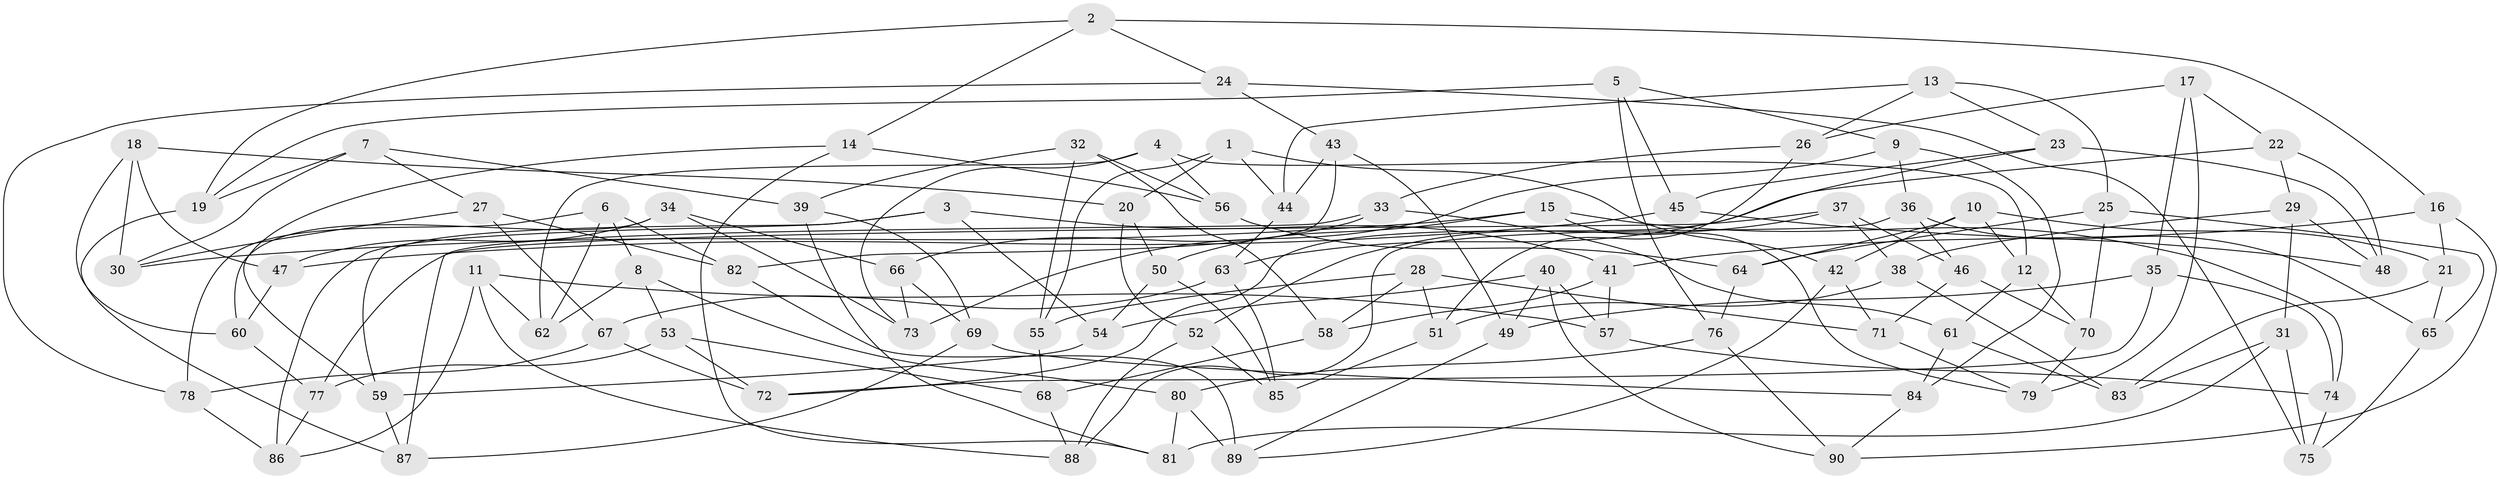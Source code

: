 // Generated by graph-tools (version 1.1) at 2025/16/03/09/25 04:16:31]
// undirected, 90 vertices, 180 edges
graph export_dot {
graph [start="1"]
  node [color=gray90,style=filled];
  1;
  2;
  3;
  4;
  5;
  6;
  7;
  8;
  9;
  10;
  11;
  12;
  13;
  14;
  15;
  16;
  17;
  18;
  19;
  20;
  21;
  22;
  23;
  24;
  25;
  26;
  27;
  28;
  29;
  30;
  31;
  32;
  33;
  34;
  35;
  36;
  37;
  38;
  39;
  40;
  41;
  42;
  43;
  44;
  45;
  46;
  47;
  48;
  49;
  50;
  51;
  52;
  53;
  54;
  55;
  56;
  57;
  58;
  59;
  60;
  61;
  62;
  63;
  64;
  65;
  66;
  67;
  68;
  69;
  70;
  71;
  72;
  73;
  74;
  75;
  76;
  77;
  78;
  79;
  80;
  81;
  82;
  83;
  84;
  85;
  86;
  87;
  88;
  89;
  90;
  1 -- 44;
  1 -- 55;
  1 -- 20;
  1 -- 42;
  2 -- 19;
  2 -- 14;
  2 -- 24;
  2 -- 16;
  3 -- 41;
  3 -- 54;
  3 -- 59;
  3 -- 86;
  4 -- 56;
  4 -- 12;
  4 -- 73;
  4 -- 62;
  5 -- 45;
  5 -- 9;
  5 -- 19;
  5 -- 76;
  6 -- 78;
  6 -- 62;
  6 -- 82;
  6 -- 8;
  7 -- 30;
  7 -- 27;
  7 -- 19;
  7 -- 39;
  8 -- 62;
  8 -- 53;
  8 -- 80;
  9 -- 84;
  9 -- 73;
  9 -- 36;
  10 -- 21;
  10 -- 12;
  10 -- 42;
  10 -- 64;
  11 -- 88;
  11 -- 86;
  11 -- 57;
  11 -- 62;
  12 -- 70;
  12 -- 61;
  13 -- 44;
  13 -- 23;
  13 -- 25;
  13 -- 26;
  14 -- 56;
  14 -- 81;
  14 -- 59;
  15 -- 79;
  15 -- 50;
  15 -- 30;
  15 -- 74;
  16 -- 21;
  16 -- 41;
  16 -- 90;
  17 -- 79;
  17 -- 22;
  17 -- 26;
  17 -- 35;
  18 -- 47;
  18 -- 30;
  18 -- 60;
  18 -- 20;
  19 -- 87;
  20 -- 50;
  20 -- 52;
  21 -- 65;
  21 -- 83;
  22 -- 48;
  22 -- 63;
  22 -- 29;
  23 -- 72;
  23 -- 48;
  23 -- 45;
  24 -- 43;
  24 -- 75;
  24 -- 78;
  25 -- 70;
  25 -- 65;
  25 -- 64;
  26 -- 51;
  26 -- 33;
  27 -- 67;
  27 -- 30;
  27 -- 82;
  28 -- 51;
  28 -- 71;
  28 -- 55;
  28 -- 58;
  29 -- 38;
  29 -- 31;
  29 -- 48;
  31 -- 83;
  31 -- 81;
  31 -- 75;
  32 -- 56;
  32 -- 39;
  32 -- 58;
  32 -- 55;
  33 -- 61;
  33 -- 87;
  33 -- 66;
  34 -- 73;
  34 -- 47;
  34 -- 60;
  34 -- 66;
  35 -- 72;
  35 -- 49;
  35 -- 74;
  36 -- 46;
  36 -- 65;
  36 -- 88;
  37 -- 52;
  37 -- 38;
  37 -- 46;
  37 -- 77;
  38 -- 83;
  38 -- 51;
  39 -- 81;
  39 -- 69;
  40 -- 49;
  40 -- 90;
  40 -- 57;
  40 -- 54;
  41 -- 57;
  41 -- 58;
  42 -- 89;
  42 -- 71;
  43 -- 49;
  43 -- 82;
  43 -- 44;
  44 -- 63;
  45 -- 48;
  45 -- 47;
  46 -- 71;
  46 -- 70;
  47 -- 60;
  49 -- 89;
  50 -- 54;
  50 -- 85;
  51 -- 85;
  52 -- 88;
  52 -- 85;
  53 -- 68;
  53 -- 72;
  53 -- 77;
  54 -- 59;
  55 -- 68;
  56 -- 64;
  57 -- 74;
  58 -- 68;
  59 -- 87;
  60 -- 77;
  61 -- 83;
  61 -- 84;
  63 -- 85;
  63 -- 67;
  64 -- 76;
  65 -- 75;
  66 -- 73;
  66 -- 69;
  67 -- 78;
  67 -- 72;
  68 -- 88;
  69 -- 87;
  69 -- 84;
  70 -- 79;
  71 -- 79;
  74 -- 75;
  76 -- 90;
  76 -- 80;
  77 -- 86;
  78 -- 86;
  80 -- 81;
  80 -- 89;
  82 -- 89;
  84 -- 90;
}
